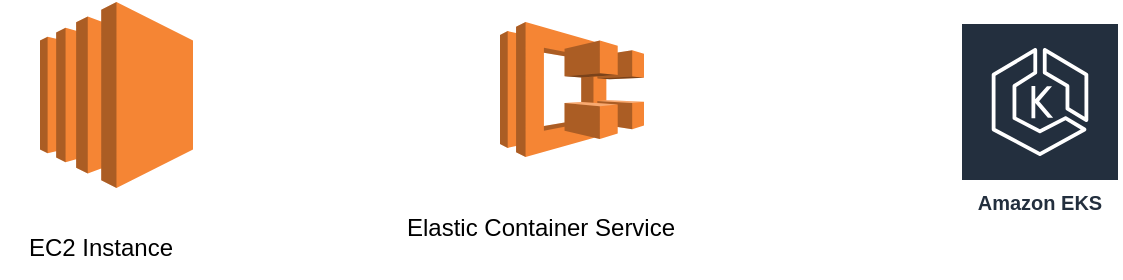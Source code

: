<mxfile version="24.3.1" type="github">
  <diagram name="Page-1" id="Uz7ngdKB1gMJoseTMcZw">
    <mxGraphModel dx="786" dy="459" grid="1" gridSize="10" guides="1" tooltips="1" connect="1" arrows="1" fold="1" page="1" pageScale="1" pageWidth="850" pageHeight="1100" math="0" shadow="0">
      <root>
        <mxCell id="0" />
        <mxCell id="1" parent="0" />
        <mxCell id="rrKAW5o2RND6z7WSNMTG-1" value="" style="outlineConnect=0;dashed=0;verticalLabelPosition=bottom;verticalAlign=top;align=center;html=1;shape=mxgraph.aws3.ec2;fillColor=#F58534;gradientColor=none;" vertex="1" parent="1">
          <mxGeometry x="170" y="70" width="76.5" height="93" as="geometry" />
        </mxCell>
        <mxCell id="rrKAW5o2RND6z7WSNMTG-2" value="EC2 Instance" style="text;html=1;align=center;verticalAlign=middle;resizable=0;points=[];autosize=1;strokeColor=none;fillColor=none;" vertex="1" parent="1">
          <mxGeometry x="150" y="178" width="100" height="30" as="geometry" />
        </mxCell>
        <mxCell id="rrKAW5o2RND6z7WSNMTG-3" value="" style="outlineConnect=0;dashed=0;verticalLabelPosition=bottom;verticalAlign=top;align=center;html=1;shape=mxgraph.aws3.ecs;fillColor=#F58534;gradientColor=none;" vertex="1" parent="1">
          <mxGeometry x="400" y="80" width="72" height="67.5" as="geometry" />
        </mxCell>
        <mxCell id="rrKAW5o2RND6z7WSNMTG-5" value="Elastic Container Service" style="text;html=1;align=center;verticalAlign=middle;resizable=0;points=[];autosize=1;strokeColor=none;fillColor=none;" vertex="1" parent="1">
          <mxGeometry x="340" y="168" width="160" height="30" as="geometry" />
        </mxCell>
        <mxCell id="rrKAW5o2RND6z7WSNMTG-6" value="Amazon EKS" style="sketch=0;outlineConnect=0;fontColor=#232F3E;gradientColor=none;strokeColor=#ffffff;fillColor=#232F3E;dashed=0;verticalLabelPosition=middle;verticalAlign=bottom;align=center;html=1;whiteSpace=wrap;fontSize=10;fontStyle=1;spacing=3;shape=mxgraph.aws4.productIcon;prIcon=mxgraph.aws4.eks;" vertex="1" parent="1">
          <mxGeometry x="630" y="80" width="80" height="100" as="geometry" />
        </mxCell>
      </root>
    </mxGraphModel>
  </diagram>
</mxfile>
